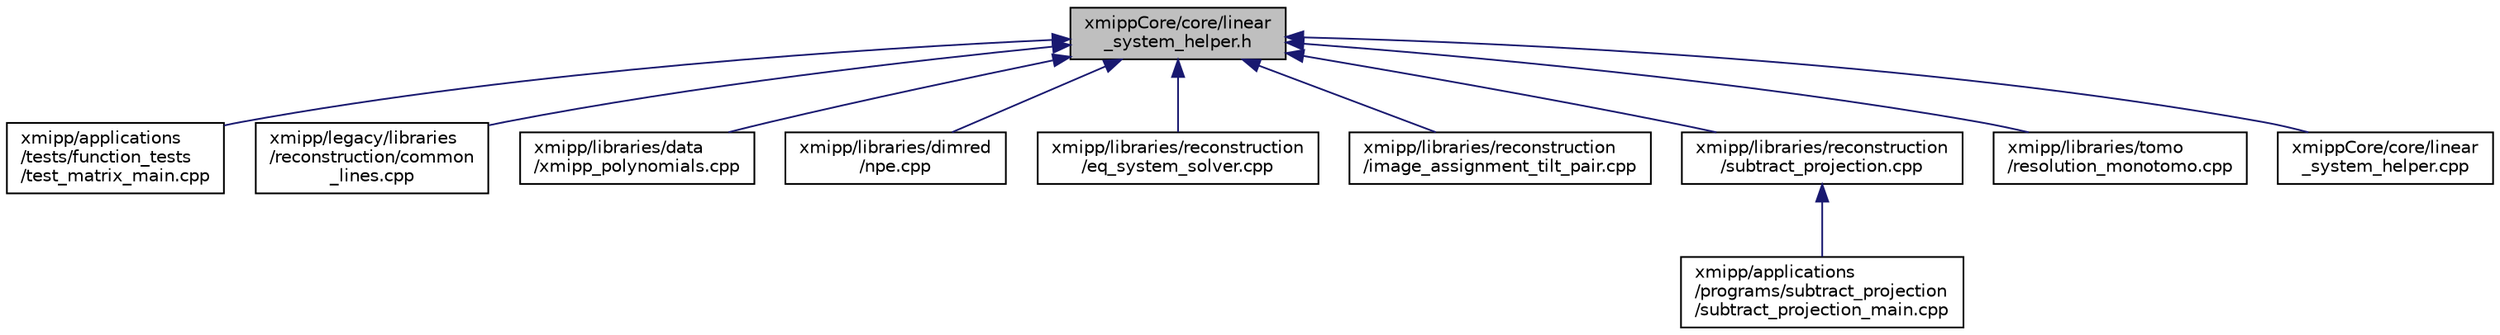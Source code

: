 digraph "xmippCore/core/linear_system_helper.h"
{
  edge [fontname="Helvetica",fontsize="10",labelfontname="Helvetica",labelfontsize="10"];
  node [fontname="Helvetica",fontsize="10",shape=record];
  Node16 [label="xmippCore/core/linear\l_system_helper.h",height=0.2,width=0.4,color="black", fillcolor="grey75", style="filled", fontcolor="black"];
  Node16 -> Node17 [dir="back",color="midnightblue",fontsize="10",style="solid",fontname="Helvetica"];
  Node17 [label="xmipp/applications\l/tests/function_tests\l/test_matrix_main.cpp",height=0.2,width=0.4,color="black", fillcolor="white", style="filled",URL="$test__matrix__main_8cpp.html"];
  Node16 -> Node18 [dir="back",color="midnightblue",fontsize="10",style="solid",fontname="Helvetica"];
  Node18 [label="xmipp/legacy/libraries\l/reconstruction/common\l_lines.cpp",height=0.2,width=0.4,color="black", fillcolor="white", style="filled",URL="$common__lines_8cpp.html"];
  Node16 -> Node19 [dir="back",color="midnightblue",fontsize="10",style="solid",fontname="Helvetica"];
  Node19 [label="xmipp/libraries/data\l/xmipp_polynomials.cpp",height=0.2,width=0.4,color="black", fillcolor="white", style="filled",URL="$xmipp__polynomials_8cpp.html"];
  Node16 -> Node20 [dir="back",color="midnightblue",fontsize="10",style="solid",fontname="Helvetica"];
  Node20 [label="xmipp/libraries/dimred\l/npe.cpp",height=0.2,width=0.4,color="black", fillcolor="white", style="filled",URL="$npe_8cpp.html"];
  Node16 -> Node21 [dir="back",color="midnightblue",fontsize="10",style="solid",fontname="Helvetica"];
  Node21 [label="xmipp/libraries/reconstruction\l/eq_system_solver.cpp",height=0.2,width=0.4,color="black", fillcolor="white", style="filled",URL="$eq__system__solver_8cpp.html"];
  Node16 -> Node22 [dir="back",color="midnightblue",fontsize="10",style="solid",fontname="Helvetica"];
  Node22 [label="xmipp/libraries/reconstruction\l/image_assignment_tilt_pair.cpp",height=0.2,width=0.4,color="black", fillcolor="white", style="filled",URL="$image__assignment__tilt__pair_8cpp.html"];
  Node16 -> Node23 [dir="back",color="midnightblue",fontsize="10",style="solid",fontname="Helvetica"];
  Node23 [label="xmipp/libraries/reconstruction\l/subtract_projection.cpp",height=0.2,width=0.4,color="black", fillcolor="white", style="filled",URL="$subtract__projection_8cpp.html"];
  Node23 -> Node24 [dir="back",color="midnightblue",fontsize="10",style="solid",fontname="Helvetica"];
  Node24 [label="xmipp/applications\l/programs/subtract_projection\l/subtract_projection_main.cpp",height=0.2,width=0.4,color="black", fillcolor="white", style="filled",URL="$subtract__projection__main_8cpp.html"];
  Node16 -> Node25 [dir="back",color="midnightblue",fontsize="10",style="solid",fontname="Helvetica"];
  Node25 [label="xmipp/libraries/tomo\l/resolution_monotomo.cpp",height=0.2,width=0.4,color="black", fillcolor="white", style="filled",URL="$resolution__monotomo_8cpp.html"];
  Node16 -> Node26 [dir="back",color="midnightblue",fontsize="10",style="solid",fontname="Helvetica"];
  Node26 [label="xmippCore/core/linear\l_system_helper.cpp",height=0.2,width=0.4,color="black", fillcolor="white", style="filled",URL="$linear__system__helper_8cpp.html"];
}
